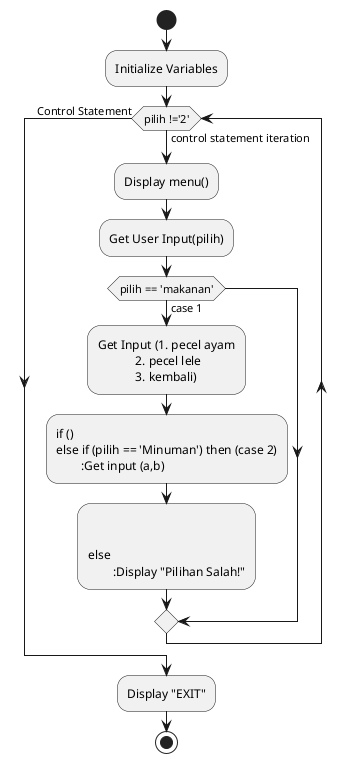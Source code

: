 @startuml pert5
start
:Initialize Variables;
while (pilih !='2') is (control statement iteration)
    :Display menu();
    :Get User Input(pilih);
    if (pilih == 'makanan') then (case 1)
            :Get Input (1. pecel ayam
                        2. pecel lele 
                        3. kembali);
            :if ()
    else if (pilih == 'Minuman') then (case 2)
            :Get input (a,b);
            :
 
    else 
            :Display "Pilihan Salah!";
    endif 
endwhile (Control Statement)    
:Display "EXIT";
stop

@enduml